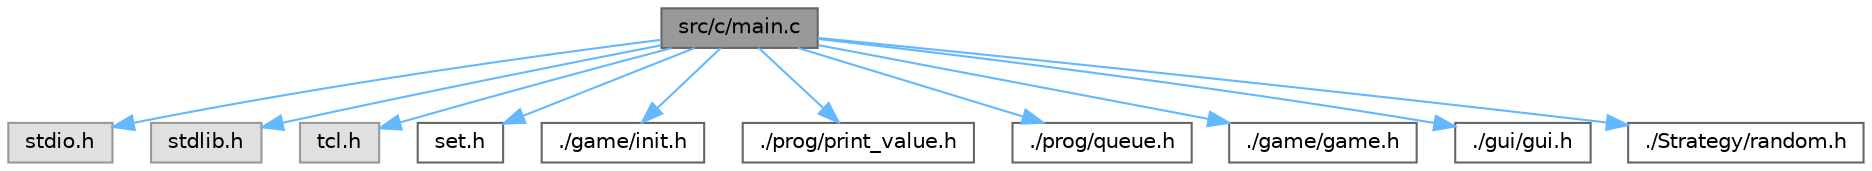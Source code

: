 digraph "src/c/main.c"
{
 // LATEX_PDF_SIZE
  bgcolor="transparent";
  edge [fontname=Helvetica,fontsize=10,labelfontname=Helvetica,labelfontsize=10];
  node [fontname=Helvetica,fontsize=10,shape=box,height=0.2,width=0.4];
  Node1 [id="Node000001",label="src/c/main.c",height=0.2,width=0.4,color="gray40", fillcolor="grey60", style="filled", fontcolor="black",tooltip="main関数"];
  Node1 -> Node2 [id="edge11_Node000001_Node000002",color="steelblue1",style="solid",tooltip=" "];
  Node2 [id="Node000002",label="stdio.h",height=0.2,width=0.4,color="grey60", fillcolor="#E0E0E0", style="filled",tooltip=" "];
  Node1 -> Node3 [id="edge12_Node000001_Node000003",color="steelblue1",style="solid",tooltip=" "];
  Node3 [id="Node000003",label="stdlib.h",height=0.2,width=0.4,color="grey60", fillcolor="#E0E0E0", style="filled",tooltip=" "];
  Node1 -> Node4 [id="edge13_Node000001_Node000004",color="steelblue1",style="solid",tooltip=" "];
  Node4 [id="Node000004",label="tcl.h",height=0.2,width=0.4,color="grey60", fillcolor="#E0E0E0", style="filled",tooltip=" "];
  Node1 -> Node5 [id="edge14_Node000001_Node000005",color="steelblue1",style="solid",tooltip=" "];
  Node5 [id="Node000005",label="set.h",height=0.2,width=0.4,color="grey40", fillcolor="white", style="filled",URL="$set_8h.html",tooltip=" "];
  Node1 -> Node6 [id="edge15_Node000001_Node000006",color="steelblue1",style="solid",tooltip=" "];
  Node6 [id="Node000006",label="./game/init.h",height=0.2,width=0.4,color="grey40", fillcolor="white", style="filled",URL="$init_8h.html",tooltip=" "];
  Node1 -> Node7 [id="edge16_Node000001_Node000007",color="steelblue1",style="solid",tooltip=" "];
  Node7 [id="Node000007",label="./prog/print_value.h",height=0.2,width=0.4,color="grey40", fillcolor="white", style="filled",URL="$print__value_8h.html",tooltip=" "];
  Node1 -> Node8 [id="edge17_Node000001_Node000008",color="steelblue1",style="solid",tooltip=" "];
  Node8 [id="Node000008",label="./prog/queue.h",height=0.2,width=0.4,color="grey40", fillcolor="white", style="filled",URL="$queue_8h.html",tooltip=" "];
  Node1 -> Node9 [id="edge18_Node000001_Node000009",color="steelblue1",style="solid",tooltip=" "];
  Node9 [id="Node000009",label="./game/game.h",height=0.2,width=0.4,color="grey40", fillcolor="white", style="filled",URL="$game_8h.html",tooltip=" "];
  Node1 -> Node10 [id="edge19_Node000001_Node000010",color="steelblue1",style="solid",tooltip=" "];
  Node10 [id="Node000010",label="./gui/gui.h",height=0.2,width=0.4,color="grey40", fillcolor="white", style="filled",URL="$gui_8h.html",tooltip=" "];
  Node1 -> Node11 [id="edge20_Node000001_Node000011",color="steelblue1",style="solid",tooltip=" "];
  Node11 [id="Node000011",label="./Strategy/random.h",height=0.2,width=0.4,color="grey40", fillcolor="white", style="filled",URL="$random_8h.html",tooltip=" "];
}

